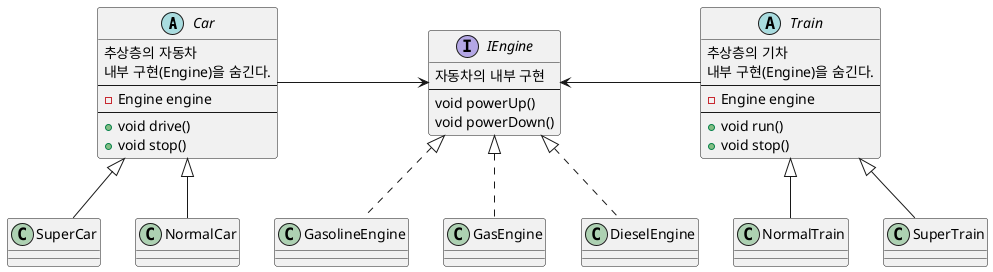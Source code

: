 @startuml
'https://plantuml.com/class-diagram

abstract Car {
    추상층의 자동차
    내부 구현(Engine)을 숨긴다.
    --
    - Engine engine
    --
    + void drive()
    + void stop()
}

abstract Train {
    추상층의 기차
    내부 구현(Engine)을 숨긴다.
    --
    - Engine engine
    --
    + void run()
    + void stop()
}


interface IEngine {
    자동차의 내부 구현
    --
    void powerUp()
    void powerDown()
}

SuperCar -u-|> Car
NormalCar -u-|> Car

SuperTrain -u-|> Train
NormalTrain -u-|> Train

Car -r-> IEngine
Train -l-> IEngine

DieselEngine .u.|> IEngine
GasolineEngine .u.|> IEngine
GasEngine .u.|> IEngine


@enduml